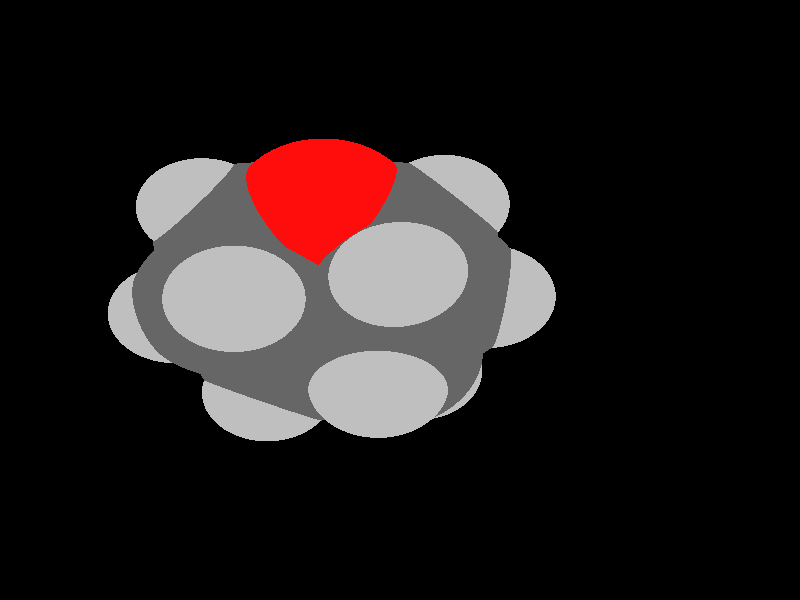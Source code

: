 global_settings {
	ambient_light rgb <0.200000002980232, 0.200000002980232, 0.200000002980232>
	max_trace_level 15
}

background { color rgb <0,0,0> }

camera {
	perspective
	location <2.47421886666554, -1.38608070173682, 18.5935237546776>
	angle 40
	up <0, 1, 0>
	right <1, 0, 0> * 1
	direction <0, 0, -1> }

light_source {
	<33.503019046035, 29.3151407292171, 41.8787731835013>
	color rgb <1, 1, 1>
	fade_distance 83.7575463670027
	fade_power 0
	spotlight
	area_light <20, 0, 0>, <0, 0, 20>, 20, 20
	circular
	orient
	point_at <-33.503019046035, -29.3151407292171, -41.8787731835013>
}

light_source {
	<-33.503019046035, 29.3151407292171, -20.9393865917507>
	color rgb <0.300000011920929, 0.300000011920929, 0.300000011920929> shadowless
	fade_distance 83.7575463670027
	fade_power 0
	parallel
	point_at <33.503019046035, -29.3151407292171, 20.9393865917507>
}

#default {
	finish {ambient 0.5 diffuse 1 specular 0.2 roughness .01 metallic 1}
}

union {
cylinder {
	<1.2264884775006, 0.622190487791917, 0.438004973826298>, 	<0.652635132710305, 0.320384959199102, 0.221875547908997>, 0.075
	pigment { rgbt <1, 0.0500000007450581, 0.0500000007450581, 0> }
}
cylinder {
	<0.652635132710305, 0.320384959199102, 0.221875547908997>, 	<0.0334412282608251, -0.00526643820124804, -0.0113304171953145>, 0.075
	pigment { rgbt <0.400000005960464, 0.400000005960464, 0.400000005960464, 0> }
}
cylinder {
	<0.0334412282608251, -0.00526643820124804, -0.0113304171953145>, 	<-0.0796411445009851, -0.697635960664598, 0.289031131767708>, 0.075
	pigment { rgbt <0.400000005960464, 0.400000005960464, 0.400000005960464, 0> }
}
cylinder {
	<-0.0796411445009851, -0.697635960664598, 0.289031131767708>, 	<-0.192723517262795, -1.39000548312795, 0.589392680730731>, 0.075
	pigment { rgbt <0.400000005960464, 0.400000005960464, 0.400000005960464, 0> }
}
cylinder {
	<-0.192723517262795, -1.39000548312795, 0.589392680730731>, 	<0.262767140969519, -1.91947551246562, 0.282634451782322>, 0.075
	pigment { rgbt <0.400000005960464, 0.400000005960464, 0.400000005960464, 0> }
}
cylinder {
	<0.262767140969519, -1.91947551246562, 0.282634451782322>, 	<0.718257799201834, -2.44894554180329, -0.0241237771660874>, 0.075
	pigment { rgbt <0.400000005960464, 0.400000005960464, 0.400000005960464, 0> }
}
cylinder {
	<0.718257799201834, -2.44894554180329, -0.0241237771660874>, 	<1.42567830268346, -2.47377113885993, 0.261525138429372>, 0.075
	pigment { rgbt <0.400000005960464, 0.400000005960464, 0.400000005960464, 0> }
}
cylinder {
	<1.42567830268346, -2.47377113885993, 0.261525138429372>, 	<2.13309880616508, -2.49859673591658, 0.547174054024832>, 0.075
	pigment { rgbt <0.400000005960464, 0.400000005960464, 0.400000005960464, 0> }
}
cylinder {
	<2.13309880616508, -2.49859673591658, 0.547174054024832>, 	<2.45620602815692, -1.83323048369496, 0.737264308713087>, 0.075
	pigment { rgbt <0.400000005960464, 0.400000005960464, 0.400000005960464, 0> }
}
cylinder {
	<2.45620602815692, -1.83323048369496, 0.737264308713087>, 	<2.77931325014875, -1.16786423147334, 0.927354563401342>, 0.075
	pigment { rgbt <0.400000005960464, 0.400000005960464, 0.400000005960464, 0> }
}
cylinder {
	<2.77931325014875, -1.16786423147334, 0.927354563401342>, 	<2.60468845260739, -0.587360930299701, 0.468193751335712>, 0.075
	pigment { rgbt <0.400000005960464, 0.400000005960464, 0.400000005960464, 0> }
}
cylinder {
	<2.60468845260739, -0.587360930299701, 0.468193751335712>, 	<2.43006365506602, -0.00685762912606086, 0.00903293927008288>, 0.075
	pigment { rgbt <0.400000005960464, 0.400000005960464, 0.400000005960464, 0> }
}
cylinder {
	<1.2264884775006, 0.622190487791917, 0.438004973826298>, 	<1.80545848357452, 0.319592030411393, 0.231651481263469>, 0.075
	pigment { rgbt <1, 0.0500000007450581, 0.0500000007450581, 0> }
}
cylinder {
	<1.80545848357452, 0.319592030411393, 0.231651481263469>, 	<2.43006365506602, -0.00685762912606086, 0.00903293927008288>, 0.075
	pigment { rgbt <0.400000005960464, 0.400000005960464, 0.400000005960464, 0> }
}
cylinder {
	<0.0334412282608251, -0.00526643820124804, -0.0113304171953145>, 	<-0.470377158707978, 0.392003594346538, 0.179148737620499>, 0.075
	pigment { rgbt <0.400000005960464, 0.400000005960464, 0.400000005960464, 0> }
}
cylinder {
	<-0.470377158707978, 0.392003594346538, 0.179148737620499>, 	<-0.791271428467501, 0.645034607682018, 0.300469576379041>, 0.075
	pigment { rgbt <0.75, 0.75, 0.75, 0> }
}
cylinder {
	<0.0334412282608251, -0.00526643820124804, -0.0113304171953145>, 	<0.0232432247663801, -0.0207072907259774, -0.680777589157604>, 0.075
	pigment { rgbt <0.400000005960464, 0.400000005960464, 0.400000005960464, 0> }
}
cylinder {
	<0.0232432247663801, -0.0207072907259774, -0.680777589157604>, 	<0.0167455411554893, -0.0305454688010063, -1.10731754082422>, 0.075
	pigment { rgbt <0.75, 0.75, 0.75, 0> }
}
cylinder {
	<-0.192723517262795, -1.39000548312795, 0.589392680730731>, 	<-0.115763386317401, -1.37527697399629, 1.25422990408561>, 0.075
	pigment { rgbt <0.400000005960464, 0.400000005960464, 0.400000005960464, 0> }
}
cylinder {
	<-0.115763386317401, -1.37527697399629, 1.25422990408561>, 	<-0.066739059896242, -1.36589477531111, 1.67773746123637>, 0.075
	pigment { rgbt <0.75, 0.75, 0.75, 0> }
}
cylinder {
	<-0.192723517262795, -1.39000548312795, 0.589392680730731>, 	<-0.826861256128417, -1.56612344520484, 0.464559617636824>, 0.075
	pigment { rgbt <0.400000005960464, 0.400000005960464, 0.400000005960464, 0> }
}
cylinder {
	<-0.826861256128417, -1.56612344520484, 0.464559617636824>, 	<-1.23096257838739, -1.6783537967309, 0.385010329262779>, 0.075
	pigment { rgbt <0.75, 0.75, 0.75, 0> }
}
cylinder {
	<0.718257799201834, -2.44894554180329, -0.0241237771660874>, 	<0.440320616074675, -3.05206590984056, 0.0663727456850312>, 0.075
	pigment { rgbt <0.400000005960464, 0.400000005960464, 0.400000005960464, 0> }
}
cylinder {
	<0.440320616074675, -3.05206590984056, 0.0663727456850312>, 	<0.26315464795734, -3.43651394479716, 0.124058097107895>, 0.075
	pigment { rgbt <0.75, 0.75, 0.75, 0> }
}
cylinder {
	<0.718257799201834, -2.44894554180329, -0.0241237771660874>, 	<0.749007547059363, -2.36171677279357, -0.687867970238403>, 0.075
	pigment { rgbt <0.400000005960464, 0.400000005960464, 0.400000005960464, 0> }
}
cylinder {
	<0.749007547059363, -2.36171677279357, -0.687867970238403>, 	<0.768607391563201, -2.30611728245716, -1.11093755229865>, 0.075
	pigment { rgbt <0.75, 0.75, 0.75, 0> }
}
cylinder {
	<2.13309880616508, -2.49859673591658, 0.547174054024832>, 	<2.13490537220833, -2.89091201835792, 1.09072093117566>, 0.075
	pigment { rgbt <0.400000005960464, 0.400000005960464, 0.400000005960464, 0> }
}
cylinder {
	<2.13490537220833, -2.89091201835792, 1.09072093117566>, 	<2.13605705482868, -3.14101230900426, 1.43723109287363>, 0.075
	pigment { rgbt <0.75, 0.75, 0.75, 0> }
}
cylinder {
	<2.13309880616508, -2.49859673591658, 0.547174054024832>, 	<2.52395272676269, -2.81019979914929, 0.10051577802898>, 0.075
	pigment { rgbt <0.400000005960464, 0.400000005960464, 0.400000005960464, 0> }
}
cylinder {
	<2.52395272676269, -2.81019979914929, 0.10051577802898>, 	<2.77312283955913, -3.00884734065201, -0.184229716761469>, 0.075
	pigment { rgbt <0.75, 0.75, 0.75, 0> }
}
cylinder {
	<2.77931325014875, -1.16786423147334, 0.927354563401342>, 	<2.60391810884011, -1.01474678639013, 1.5557572537116>, 0.075
	pigment { rgbt <0.400000005960464, 0.400000005960464, 0.400000005960464, 0> }
}
cylinder {
	<2.60391810884011, -1.01474678639013, 1.5557572537116>, 	<2.49212237991809, -0.917150716989144, 1.95629706510906>, 0.075
	pigment { rgbt <0.75, 0.75, 0.75, 0> }
}
cylinder {
	<2.77931325014875, -1.16786423147334, 0.927354563401342>, 	<3.44322329968545, -1.25711342018376, 0.928502956519727>, 0.075
	pigment { rgbt <0.400000005960464, 0.400000005960464, 0.400000005960464, 0> }
}
cylinder {
	<3.44322329968545, -1.25711342018376, 0.928502956519727>, 	<3.8663000516927, -1.31398747549477, 0.929234770160586>, 0.075
	pigment { rgbt <0.75, 0.75, 0.75, 0> }
}
cylinder {
	<2.43006365506602, -0.00685762912606086, 0.00903293927008288>, 	<2.4003330633063, -0.181426034432872, -0.636580433728016>, 0.075
	pigment { rgbt <0.400000005960464, 0.400000005960464, 0.400000005960464, 0> }
}
cylinder {
	<2.4003330633063, -0.181426034432872, -0.636580433728016>, 	<2.38139407992212, -0.292629610676147, -1.04784910414802>, 0.075
	pigment { rgbt <0.75, 0.75, 0.75, 0> }
}
cylinder {
	<2.43006365506602, -0.00685762912606086, 0.00903293927008288>, 	<2.90917165994875, 0.457031051064629, 0.0650337948872744>, 0.075
	pigment { rgbt <0.400000005960464, 0.400000005960464, 0.400000005960464, 0> }
}
cylinder {
	<2.90917165994875, 0.457031051064629, 0.0650337948872744>, 	<3.21431456839259, 0.752480802738494, 0.100700625297583>, 0.075
	pigment { rgbt <0.75, 0.75, 0.75, 0> }
}
sphere {
	<1.2264884775006, 0.622190487791917, 0.438004973826298>, 0.3564
	pigment { rgbt <1, 0.0500000007450581, 0.0500000007450581,0> }
}
sphere {
	<0.0334412282608251, -0.00526643820124804, -0.0113304171953145>, 0.4104
	pigment { rgbt <0.400000005960464, 0.400000005960464, 0.400000005960464,0> }
}
sphere {
	<-0.192723517262795, -1.39000548312795, 0.589392680730731>, 0.4104
	pigment { rgbt <0.400000005960464, 0.400000005960464, 0.400000005960464,0> }
}
sphere {
	<0.718257799201834, -2.44894554180329, -0.0241237771660874>, 0.4104
	pigment { rgbt <0.400000005960464, 0.400000005960464, 0.400000005960464,0> }
}
sphere {
	<2.13309880616508, -2.49859673591658, 0.547174054024832>, 0.4104
	pigment { rgbt <0.400000005960464, 0.400000005960464, 0.400000005960464,0> }
}
sphere {
	<2.77931325014875, -1.16786423147334, 0.927354563401342>, 0.4104
	pigment { rgbt <0.400000005960464, 0.400000005960464, 0.400000005960464,0> }
}
sphere {
	<2.43006365506602, -0.00685762912606086, 0.00903293927008288>, 0.4104
	pigment { rgbt <0.400000005960464, 0.400000005960464, 0.400000005960464,0> }
}
sphere {
	<-0.791271428467501, 0.645034607682018, 0.300469576379041>, 0.1674
	pigment { rgbt <0.75, 0.75, 0.75,0> }
}
sphere {
	<0.0167455411554893, -0.0305454688010063, -1.10731754082422>, 0.1674
	pigment { rgbt <0.75, 0.75, 0.75,0> }
}
sphere {
	<-0.066739059896242, -1.36589477531111, 1.67773746123637>, 0.1674
	pigment { rgbt <0.75, 0.75, 0.75,0> }
}
sphere {
	<-1.23096257838739, -1.6783537967309, 0.385010329262779>, 0.1674
	pigment { rgbt <0.75, 0.75, 0.75,0> }
}
sphere {
	<0.26315464795734, -3.43651394479716, 0.124058097107895>, 0.1674
	pigment { rgbt <0.75, 0.75, 0.75,0> }
}
sphere {
	<0.768607391563201, -2.30611728245716, -1.11093755229865>, 0.1674
	pigment { rgbt <0.75, 0.75, 0.75,0> }
}
sphere {
	<2.13605705482868, -3.14101230900426, 1.43723109287363>, 0.1674
	pigment { rgbt <0.75, 0.75, 0.75,0> }
}
sphere {
	<2.77312283955913, -3.00884734065201, -0.184229716761469>, 0.1674
	pigment { rgbt <0.75, 0.75, 0.75,0> }
}
sphere {
	<2.49212237991809, -0.917150716989144, 1.95629706510906>, 0.1674
	pigment { rgbt <0.75, 0.75, 0.75,0> }
}
sphere {
	<3.8663000516927, -1.31398747549477, 0.929234770160586>, 0.1674
	pigment { rgbt <0.75, 0.75, 0.75,0> }
}
sphere {
	<2.38139407992212, -0.292629610676147, -1.04784910414802>, 0.1674
	pigment { rgbt <0.75, 0.75, 0.75,0> }
}
sphere {
	<3.21431456839259, 0.752480802738494, 0.100700625297583>, 0.1674
	pigment { rgbt <0.75, 0.75, 0.75,0> }
}
}
merge {
}
union {
}
merge {
sphere {
	<1.2264884775006, 0.622190487791917, 0.438004973826298>, 1.519848
	pigment { rgbt <0, 0, 0,0> }
}
sphere {
	<0.0334412282608251, -0.00526643820124804, -0.0113304171953145>, 1.69983
	pigment { rgbt <0, 0, 0,0> }
}
sphere {
	<-0.192723517262795, -1.39000548312795, 0.589392680730731>, 1.69983
	pigment { rgbt <0, 0, 0,0> }
}
sphere {
	<0.718257799201834, -2.44894554180329, -0.0241237771660874>, 1.69983
	pigment { rgbt <0, 0, 0,0> }
}
sphere {
	<2.13309880616508, -2.49859673591658, 0.547174054024832>, 1.69983
	pigment { rgbt <0, 0, 0,0> }
}
sphere {
	<2.77931325014875, -1.16786423147334, 0.927354563401342>, 1.69983
	pigment { rgbt <0, 0, 0,0> }
}
sphere {
	<2.43006365506602, -0.00685762912606086, 0.00903293927008288>, 1.69983
	pigment { rgbt <0, 0, 0,0> }
}
sphere {
	<-0.791271428467501, 0.645034607682018, 0.300469576379041>, 1.09989
	pigment { rgbt <0, 0, 0,0> }
}
sphere {
	<0.0167455411554893, -0.0305454688010063, -1.10731754082422>, 1.09989
	pigment { rgbt <0, 0, 0,0> }
}
sphere {
	<-0.066739059896242, -1.36589477531111, 1.67773746123637>, 1.09989
	pigment { rgbt <0, 0, 0,0> }
}
sphere {
	<-1.23096257838739, -1.6783537967309, 0.385010329262779>, 1.09989
	pigment { rgbt <0, 0, 0,0> }
}
sphere {
	<0.26315464795734, -3.43651394479716, 0.124058097107895>, 1.09989
	pigment { rgbt <0, 0, 0,0> }
}
sphere {
	<0.768607391563201, -2.30611728245716, -1.11093755229865>, 1.09989
	pigment { rgbt <0, 0, 0,0> }
}
sphere {
	<2.13605705482868, -3.14101230900426, 1.43723109287363>, 1.09989
	pigment { rgbt <0, 0, 0,0> }
}
sphere {
	<2.77312283955913, -3.00884734065201, -0.184229716761469>, 1.09989
	pigment { rgbt <0, 0, 0,0> }
}
sphere {
	<2.49212237991809, -0.917150716989144, 1.95629706510906>, 1.09989
	pigment { rgbt <0, 0, 0,0> }
}
sphere {
	<3.8663000516927, -1.31398747549477, 0.929234770160586>, 1.09989
	pigment { rgbt <0, 0, 0,0> }
}
sphere {
	<2.38139407992212, -0.292629610676147, -1.04784910414802>, 1.09989
	pigment { rgbt <0, 0, 0,0> }
}
sphere {
	<3.21431456839259, 0.752480802738494, 0.100700625297583>, 1.09989
	pigment { rgbt <0, 0, 0,0> }
}
sphere {
	<1.2264884775006, 0.622190487791917, 0.438004973826298>, 1.52
	pigment { rgbt <1, 0.0500000007450581, 0.0500000007450581,0.350000023841858> }
}
sphere {
	<0.0334412282608251, -0.00526643820124804, -0.0113304171953145>, 1.7
	pigment { rgbt <0.400000005960464, 0.400000005960464, 0.400000005960464,0.350000023841858> }
}
sphere {
	<-0.192723517262795, -1.39000548312795, 0.589392680730731>, 1.7
	pigment { rgbt <0.400000005960464, 0.400000005960464, 0.400000005960464,0.350000023841858> }
}
sphere {
	<0.718257799201834, -2.44894554180329, -0.0241237771660874>, 1.7
	pigment { rgbt <0.400000005960464, 0.400000005960464, 0.400000005960464,0.350000023841858> }
}
sphere {
	<2.13309880616508, -2.49859673591658, 0.547174054024832>, 1.7
	pigment { rgbt <0.400000005960464, 0.400000005960464, 0.400000005960464,0.350000023841858> }
}
sphere {
	<2.77931325014875, -1.16786423147334, 0.927354563401342>, 1.7
	pigment { rgbt <0.400000005960464, 0.400000005960464, 0.400000005960464,0.350000023841858> }
}
sphere {
	<2.43006365506602, -0.00685762912606086, 0.00903293927008288>, 1.7
	pigment { rgbt <0.400000005960464, 0.400000005960464, 0.400000005960464,0.350000023841858> }
}
sphere {
	<-0.791271428467501, 0.645034607682018, 0.300469576379041>, 1.1
	pigment { rgbt <0.75, 0.75, 0.75,0.350000023841858> }
}
sphere {
	<0.0167455411554893, -0.0305454688010063, -1.10731754082422>, 1.1
	pigment { rgbt <0.75, 0.75, 0.75,0.350000023841858> }
}
sphere {
	<-0.066739059896242, -1.36589477531111, 1.67773746123637>, 1.1
	pigment { rgbt <0.75, 0.75, 0.75,0.350000023841858> }
}
sphere {
	<-1.23096257838739, -1.6783537967309, 0.385010329262779>, 1.1
	pigment { rgbt <0.75, 0.75, 0.75,0.350000023841858> }
}
sphere {
	<0.26315464795734, -3.43651394479716, 0.124058097107895>, 1.1
	pigment { rgbt <0.75, 0.75, 0.75,0.350000023841858> }
}
sphere {
	<0.768607391563201, -2.30611728245716, -1.11093755229865>, 1.1
	pigment { rgbt <0.75, 0.75, 0.75,0.350000023841858> }
}
sphere {
	<2.13605705482868, -3.14101230900426, 1.43723109287363>, 1.1
	pigment { rgbt <0.75, 0.75, 0.75,0.350000023841858> }
}
sphere {
	<2.77312283955913, -3.00884734065201, -0.184229716761469>, 1.1
	pigment { rgbt <0.75, 0.75, 0.75,0.350000023841858> }
}
sphere {
	<2.49212237991809, -0.917150716989144, 1.95629706510906>, 1.1
	pigment { rgbt <0.75, 0.75, 0.75,0.350000023841858> }
}
sphere {
	<3.8663000516927, -1.31398747549477, 0.929234770160586>, 1.1
	pigment { rgbt <0.75, 0.75, 0.75,0.350000023841858> }
}
sphere {
	<2.38139407992212, -0.292629610676147, -1.04784910414802>, 1.1
	pigment { rgbt <0.75, 0.75, 0.75,0.350000023841858> }
}
sphere {
	<3.21431456839259, 0.752480802738494, 0.100700625297583>, 1.1
	pigment { rgbt <0.75, 0.75, 0.75,0.350000023841858> }
}
}
